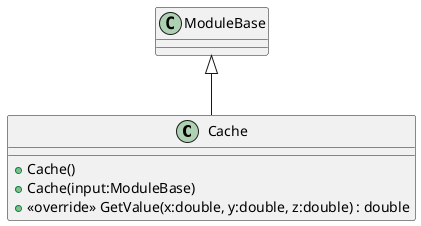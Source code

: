 @startuml
class Cache {
    + Cache()
    + Cache(input:ModuleBase)
    + <<override>> GetValue(x:double, y:double, z:double) : double
}
ModuleBase <|-- Cache
@enduml
